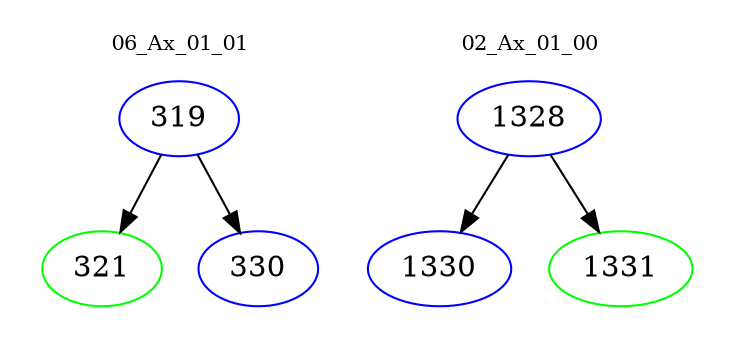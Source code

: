 digraph{
subgraph cluster_0 {
color = white
label = "06_Ax_01_01";
fontsize=10;
T0_319 [label="319", color="blue"]
T0_319 -> T0_321 [color="black"]
T0_321 [label="321", color="green"]
T0_319 -> T0_330 [color="black"]
T0_330 [label="330", color="blue"]
}
subgraph cluster_1 {
color = white
label = "02_Ax_01_00";
fontsize=10;
T1_1328 [label="1328", color="blue"]
T1_1328 -> T1_1330 [color="black"]
T1_1330 [label="1330", color="blue"]
T1_1328 -> T1_1331 [color="black"]
T1_1331 [label="1331", color="green"]
}
}
